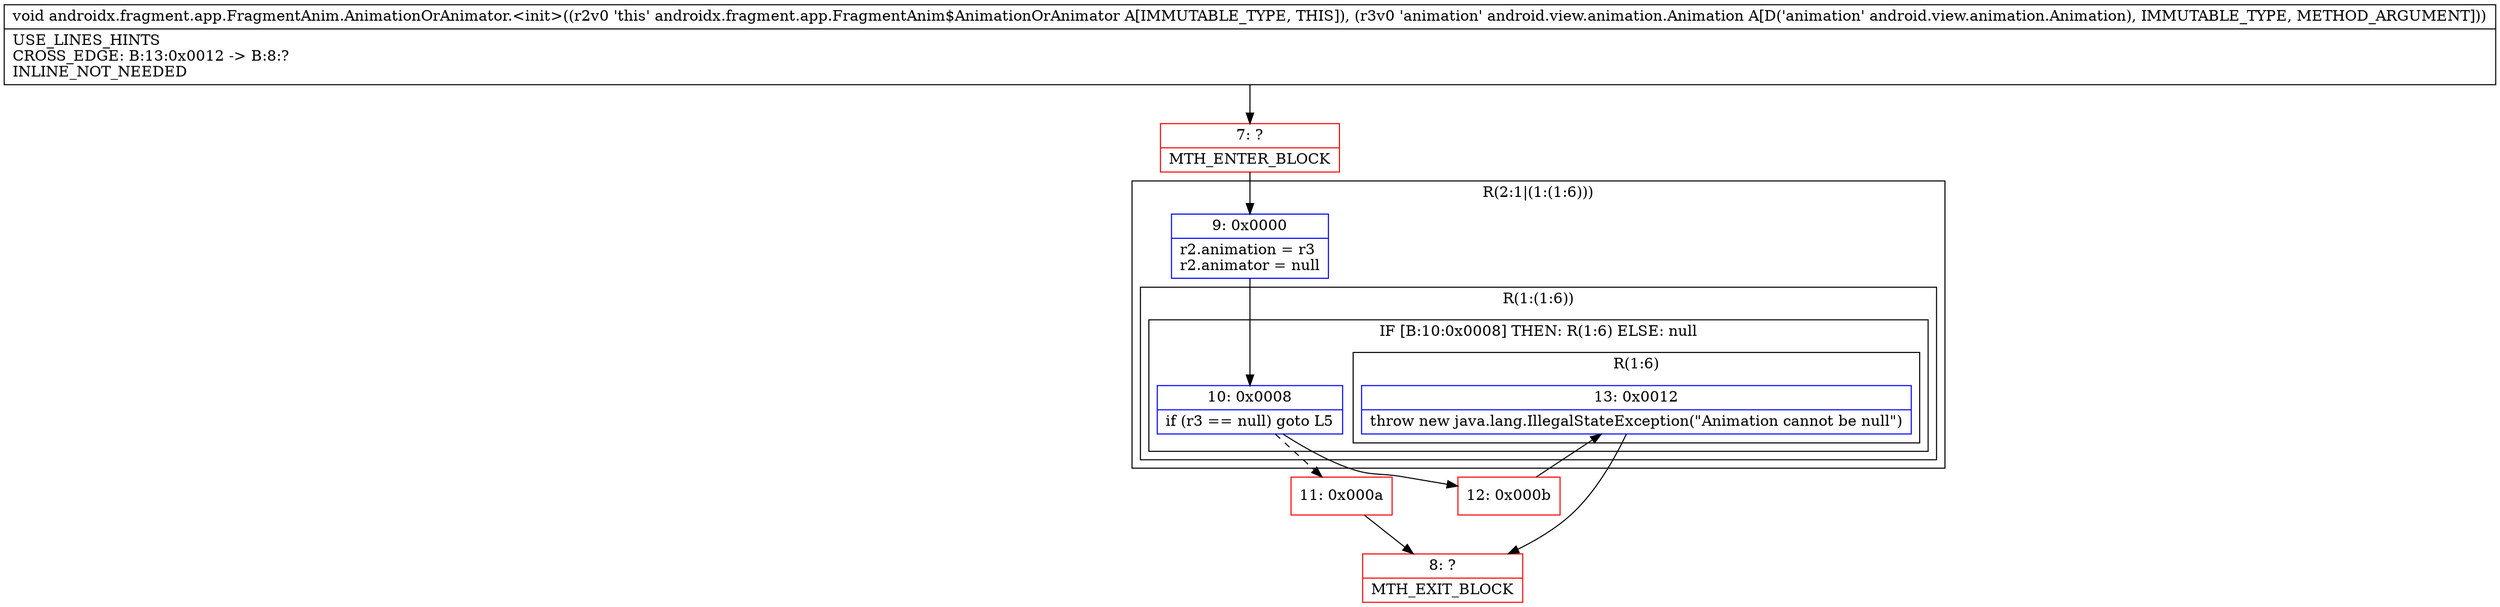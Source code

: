 digraph "CFG forandroidx.fragment.app.FragmentAnim.AnimationOrAnimator.\<init\>(Landroid\/view\/animation\/Animation;)V" {
subgraph cluster_Region_460466273 {
label = "R(2:1|(1:(1:6)))";
node [shape=record,color=blue];
Node_9 [shape=record,label="{9\:\ 0x0000|r2.animation = r3\lr2.animator = null\l}"];
subgraph cluster_Region_759446967 {
label = "R(1:(1:6))";
node [shape=record,color=blue];
subgraph cluster_IfRegion_37670945 {
label = "IF [B:10:0x0008] THEN: R(1:6) ELSE: null";
node [shape=record,color=blue];
Node_10 [shape=record,label="{10\:\ 0x0008|if (r3 == null) goto L5\l}"];
subgraph cluster_Region_948868327 {
label = "R(1:6)";
node [shape=record,color=blue];
Node_13 [shape=record,label="{13\:\ 0x0012|throw new java.lang.IllegalStateException(\"Animation cannot be null\")\l}"];
}
}
}
}
Node_7 [shape=record,color=red,label="{7\:\ ?|MTH_ENTER_BLOCK\l}"];
Node_11 [shape=record,color=red,label="{11\:\ 0x000a}"];
Node_8 [shape=record,color=red,label="{8\:\ ?|MTH_EXIT_BLOCK\l}"];
Node_12 [shape=record,color=red,label="{12\:\ 0x000b}"];
MethodNode[shape=record,label="{void androidx.fragment.app.FragmentAnim.AnimationOrAnimator.\<init\>((r2v0 'this' androidx.fragment.app.FragmentAnim$AnimationOrAnimator A[IMMUTABLE_TYPE, THIS]), (r3v0 'animation' android.view.animation.Animation A[D('animation' android.view.animation.Animation), IMMUTABLE_TYPE, METHOD_ARGUMENT]))  | USE_LINES_HINTS\lCROSS_EDGE: B:13:0x0012 \-\> B:8:?\lINLINE_NOT_NEEDED\l}"];
MethodNode -> Node_7;Node_9 -> Node_10;
Node_10 -> Node_11[style=dashed];
Node_10 -> Node_12;
Node_13 -> Node_8;
Node_7 -> Node_9;
Node_11 -> Node_8;
Node_12 -> Node_13;
}

